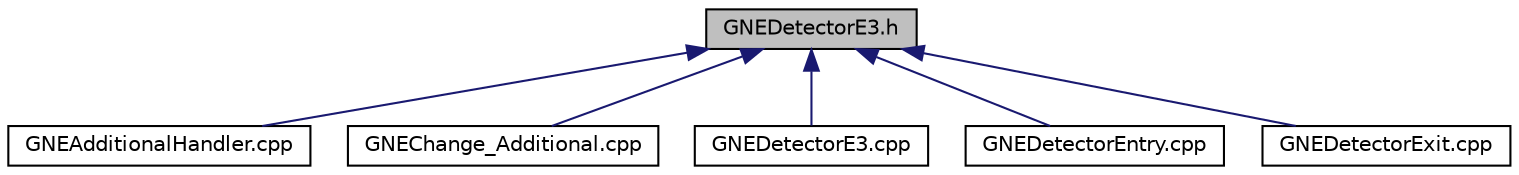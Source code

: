 digraph "GNEDetectorE3.h"
{
  edge [fontname="Helvetica",fontsize="10",labelfontname="Helvetica",labelfontsize="10"];
  node [fontname="Helvetica",fontsize="10",shape=record];
  Node56 [label="GNEDetectorE3.h",height=0.2,width=0.4,color="black", fillcolor="grey75", style="filled", fontcolor="black"];
  Node56 -> Node57 [dir="back",color="midnightblue",fontsize="10",style="solid",fontname="Helvetica"];
  Node57 [label="GNEAdditionalHandler.cpp",height=0.2,width=0.4,color="black", fillcolor="white", style="filled",URL="$d7/dd1/_g_n_e_additional_handler_8cpp.html"];
  Node56 -> Node58 [dir="back",color="midnightblue",fontsize="10",style="solid",fontname="Helvetica"];
  Node58 [label="GNEChange_Additional.cpp",height=0.2,width=0.4,color="black", fillcolor="white", style="filled",URL="$da/d05/_g_n_e_change___additional_8cpp.html"];
  Node56 -> Node59 [dir="back",color="midnightblue",fontsize="10",style="solid",fontname="Helvetica"];
  Node59 [label="GNEDetectorE3.cpp",height=0.2,width=0.4,color="black", fillcolor="white", style="filled",URL="$d6/d09/_g_n_e_detector_e3_8cpp.html"];
  Node56 -> Node60 [dir="back",color="midnightblue",fontsize="10",style="solid",fontname="Helvetica"];
  Node60 [label="GNEDetectorEntry.cpp",height=0.2,width=0.4,color="black", fillcolor="white", style="filled",URL="$d2/dff/_g_n_e_detector_entry_8cpp.html"];
  Node56 -> Node61 [dir="back",color="midnightblue",fontsize="10",style="solid",fontname="Helvetica"];
  Node61 [label="GNEDetectorExit.cpp",height=0.2,width=0.4,color="black", fillcolor="white", style="filled",URL="$d2/d78/_g_n_e_detector_exit_8cpp.html"];
}
